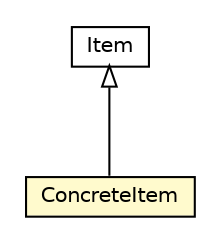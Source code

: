 #!/usr/local/bin/dot
#
# Class diagram 
# Generated by UMLGraph version R5_6_6-8-g8d7759 (http://www.umlgraph.org/)
#

digraph G {
	edge [fontname="Helvetica",fontsize=10,labelfontname="Helvetica",labelfontsize=10];
	node [fontname="Helvetica",fontsize=10,shape=plaintext];
	nodesep=0.25;
	ranksep=0.5;
	// org.dayatang.utils.beans.Item
	c16563 [label=<<table title="org.dayatang.utils.beans.Item" border="0" cellborder="1" cellspacing="0" cellpadding="2" port="p" href="./Item.html">
		<tr><td><table border="0" cellspacing="0" cellpadding="1">
<tr><td align="center" balign="center"> Item </td></tr>
		</table></td></tr>
		</table>>, URL="./Item.html", fontname="Helvetica", fontcolor="black", fontsize=10.0];
	// org.dayatang.utils.beans.ConcreteItem
	c16564 [label=<<table title="org.dayatang.utils.beans.ConcreteItem" border="0" cellborder="1" cellspacing="0" cellpadding="2" port="p" bgcolor="lemonChiffon" href="./ConcreteItem.html">
		<tr><td><table border="0" cellspacing="0" cellpadding="1">
<tr><td align="center" balign="center"> ConcreteItem </td></tr>
		</table></td></tr>
		</table>>, URL="./ConcreteItem.html", fontname="Helvetica", fontcolor="black", fontsize=10.0];
	//org.dayatang.utils.beans.ConcreteItem extends org.dayatang.utils.beans.Item
	c16563:p -> c16564:p [dir=back,arrowtail=empty];
}

